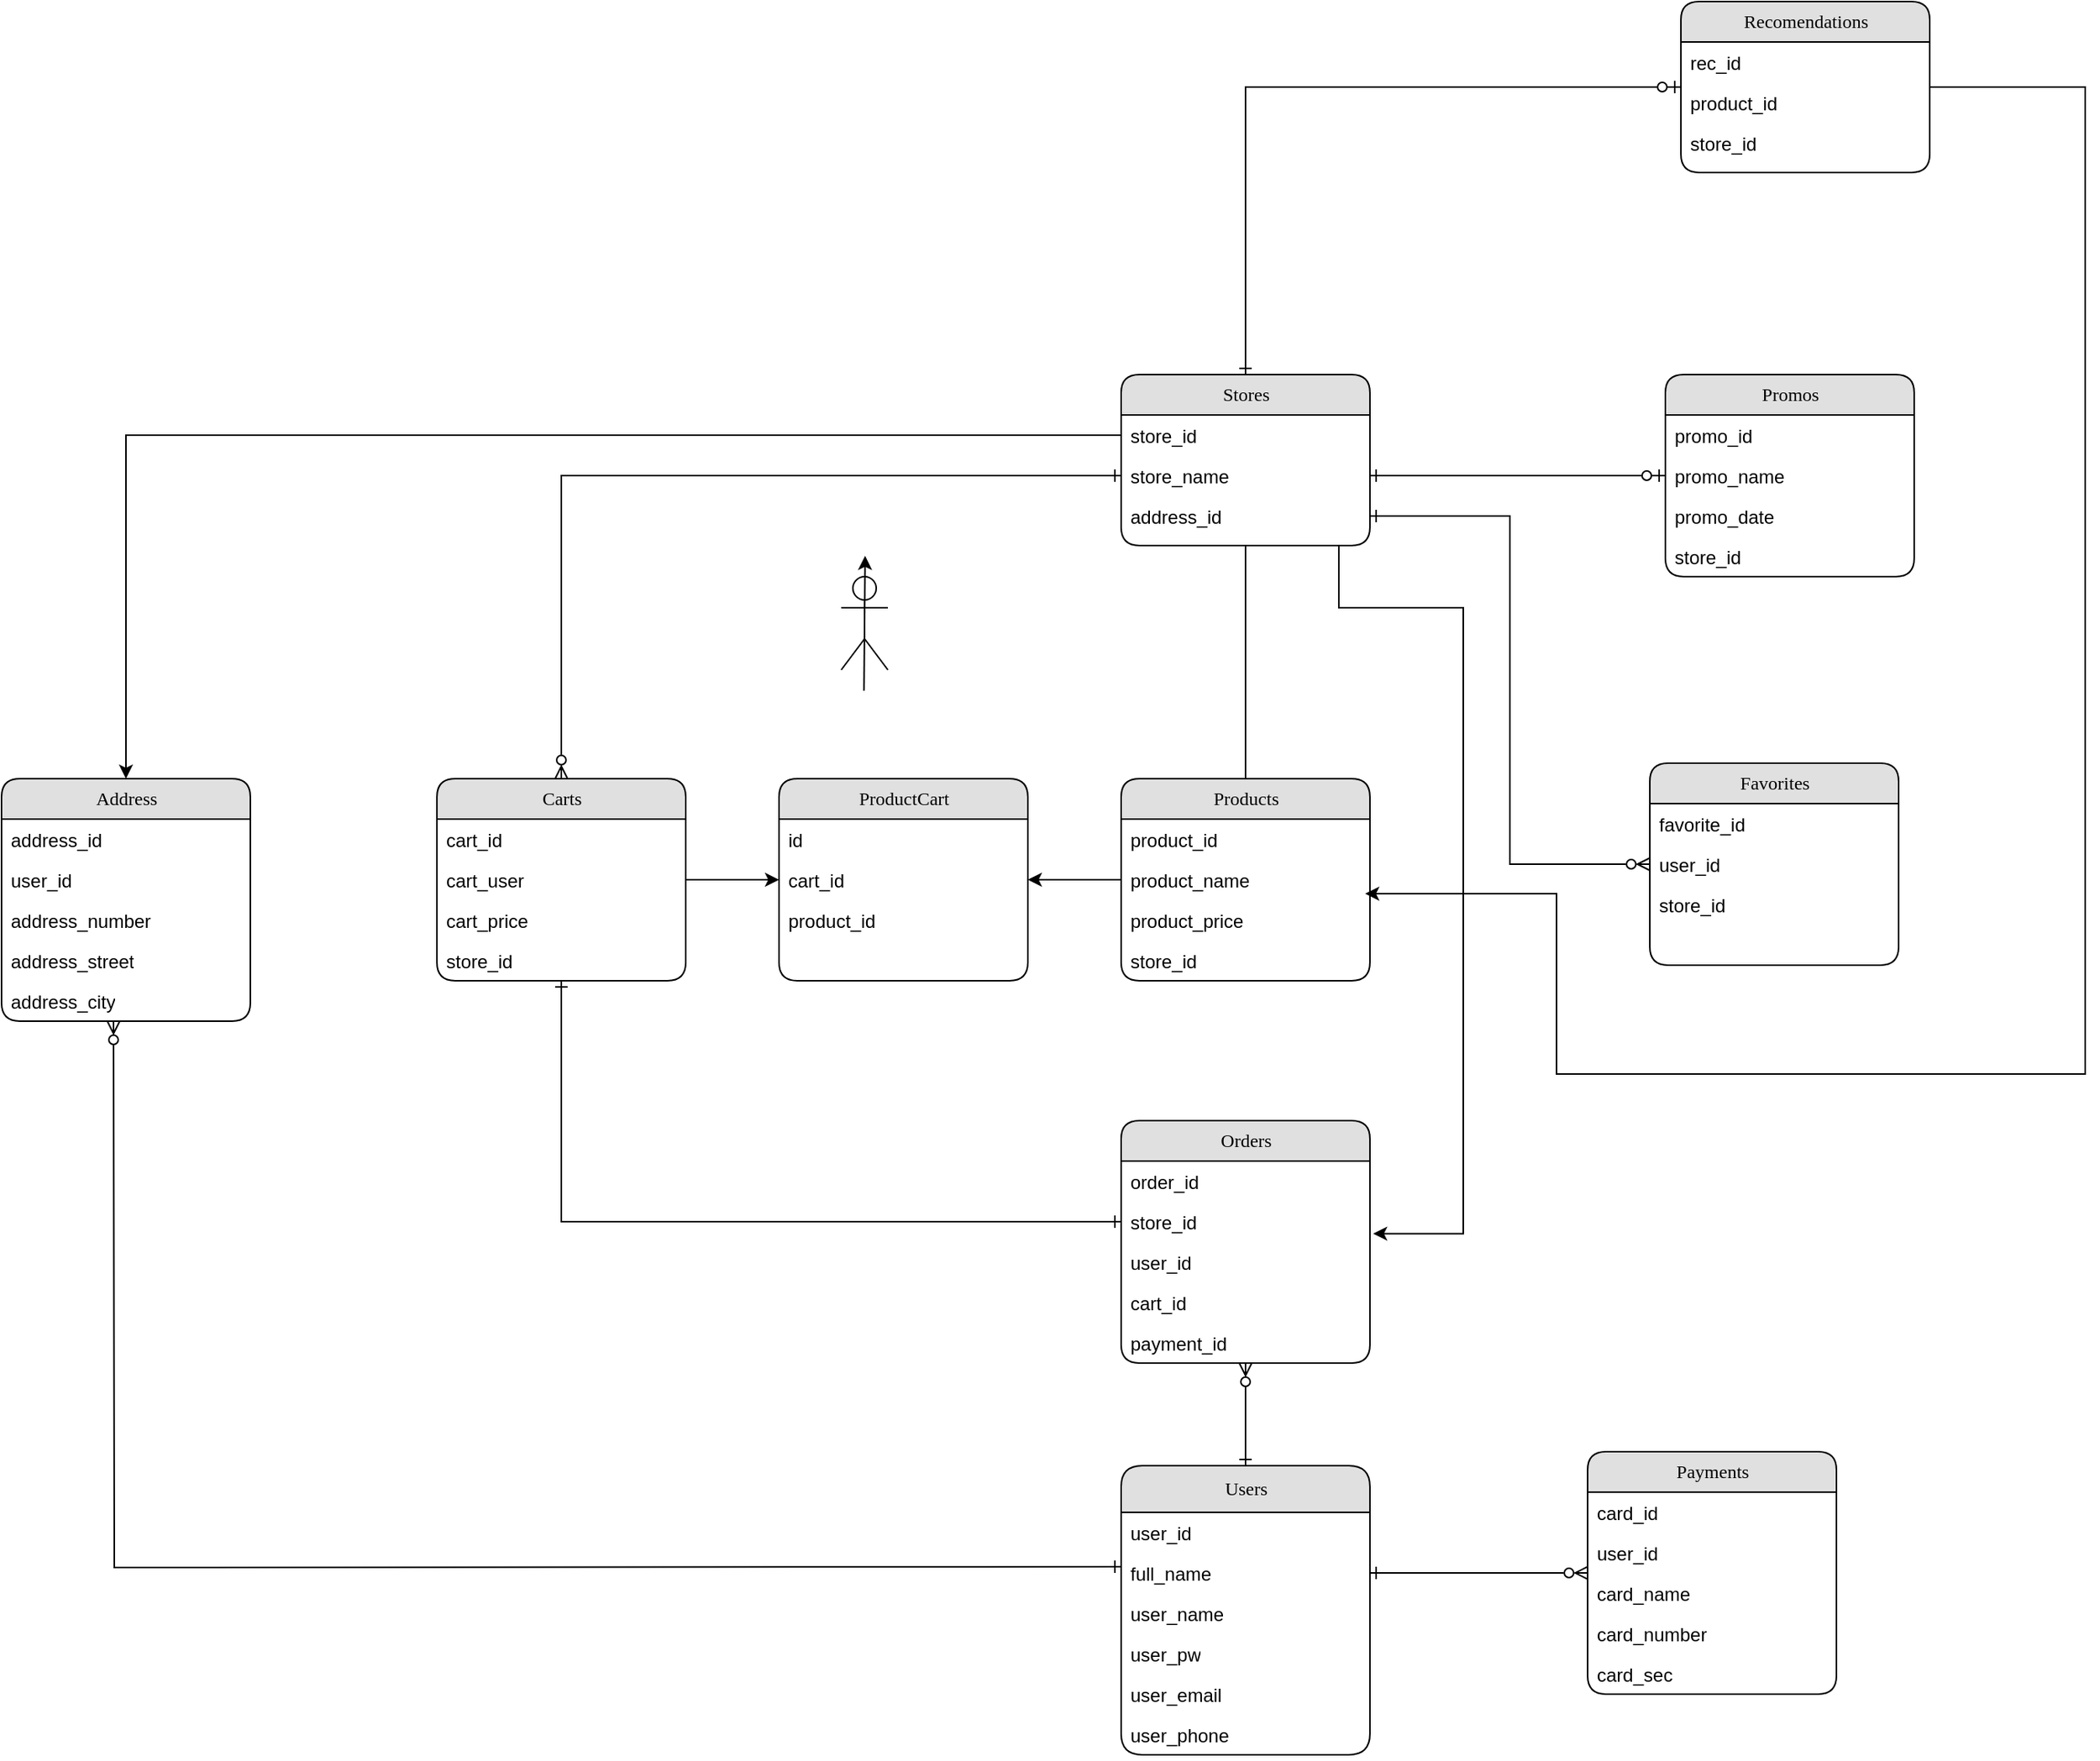<mxfile version="24.2.2" type="device">
  <diagram name="Page-1" id="b520641d-4fe3-3701-9064-5fc419738815">
    <mxGraphModel dx="1195" dy="1472" grid="1" gridSize="10" guides="1" tooltips="1" connect="1" arrows="1" fold="1" page="1" pageScale="1" pageWidth="1100" pageHeight="850" background="none" math="0" shadow="0">
      <root>
        <mxCell id="0" />
        <mxCell id="1" parent="0" />
        <mxCell id="NG-elbxsa3YwcpN-TTmp-94" style="edgeStyle=orthogonalEdgeStyle;rounded=0;orthogonalLoop=1;jettySize=auto;html=1;endArrow=ERzeroToMany;endFill=0;startArrow=ERone;startFill=0;" parent="1" source="NG-elbxsa3YwcpN-TTmp-6" target="NG-elbxsa3YwcpN-TTmp-36" edge="1">
          <mxGeometry relative="1" as="geometry" />
        </mxCell>
        <mxCell id="NG-elbxsa3YwcpN-TTmp-6" value="Users" style="swimlane;html=1;fontStyle=0;childLayout=stackLayout;horizontal=1;startSize=30;fillColor=#e0e0e0;horizontalStack=0;resizeParent=1;resizeLast=0;collapsible=1;marginBottom=0;swimlaneFillColor=#ffffff;align=center;rounded=1;shadow=0;comic=0;labelBackgroundColor=none;strokeWidth=1;fontFamily=Verdana;fontSize=12" parent="1" vertex="1">
          <mxGeometry x="830" y="792" width="160" height="186" as="geometry" />
        </mxCell>
        <mxCell id="NG-elbxsa3YwcpN-TTmp-7" value="user_id" style="text;html=1;strokeColor=none;fillColor=none;spacingLeft=4;spacingRight=4;whiteSpace=wrap;overflow=hidden;rotatable=0;points=[[0,0.5],[1,0.5]];portConstraint=eastwest;" parent="NG-elbxsa3YwcpN-TTmp-6" vertex="1">
          <mxGeometry y="30" width="160" height="26" as="geometry" />
        </mxCell>
        <mxCell id="NG-elbxsa3YwcpN-TTmp-8" value="full_name" style="text;html=1;strokeColor=none;fillColor=none;spacingLeft=4;spacingRight=4;whiteSpace=wrap;overflow=hidden;rotatable=0;points=[[0,0.5],[1,0.5]];portConstraint=eastwest;" parent="NG-elbxsa3YwcpN-TTmp-6" vertex="1">
          <mxGeometry y="56" width="160" height="26" as="geometry" />
        </mxCell>
        <mxCell id="QTdUDYWzJ6T_EHZHBYRw-10" value="user_name" style="text;html=1;strokeColor=none;fillColor=none;spacingLeft=4;spacingRight=4;whiteSpace=wrap;overflow=hidden;rotatable=0;points=[[0,0.5],[1,0.5]];portConstraint=eastwest;" vertex="1" parent="NG-elbxsa3YwcpN-TTmp-6">
          <mxGeometry y="82" width="160" height="26" as="geometry" />
        </mxCell>
        <mxCell id="NG-elbxsa3YwcpN-TTmp-64" value="user_pw" style="text;html=1;strokeColor=none;fillColor=none;spacingLeft=4;spacingRight=4;whiteSpace=wrap;overflow=hidden;rotatable=0;points=[[0,0.5],[1,0.5]];portConstraint=eastwest;" parent="NG-elbxsa3YwcpN-TTmp-6" vertex="1">
          <mxGeometry y="108" width="160" height="26" as="geometry" />
        </mxCell>
        <mxCell id="QTdUDYWzJ6T_EHZHBYRw-11" value="user_email" style="text;html=1;strokeColor=none;fillColor=none;spacingLeft=4;spacingRight=4;whiteSpace=wrap;overflow=hidden;rotatable=0;points=[[0,0.5],[1,0.5]];portConstraint=eastwest;" vertex="1" parent="NG-elbxsa3YwcpN-TTmp-6">
          <mxGeometry y="134" width="160" height="26" as="geometry" />
        </mxCell>
        <mxCell id="QTdUDYWzJ6T_EHZHBYRw-18" value="user_phone" style="text;html=1;strokeColor=none;fillColor=none;spacingLeft=4;spacingRight=4;whiteSpace=wrap;overflow=hidden;rotatable=0;points=[[0,0.5],[1,0.5]];portConstraint=eastwest;" vertex="1" parent="NG-elbxsa3YwcpN-TTmp-6">
          <mxGeometry y="160" width="160" height="26" as="geometry" />
        </mxCell>
        <mxCell id="NG-elbxsa3YwcpN-TTmp-76" style="edgeStyle=orthogonalEdgeStyle;rounded=0;orthogonalLoop=1;jettySize=auto;html=1;exitX=0.5;exitY=1;exitDx=0;exitDy=0;strokeColor=default;curved=1;endArrow=none;endFill=0;" parent="1" source="NG-elbxsa3YwcpN-TTmp-11" target="NG-elbxsa3YwcpN-TTmp-26" edge="1">
          <mxGeometry relative="1" as="geometry" />
        </mxCell>
        <mxCell id="NG-elbxsa3YwcpN-TTmp-93" style="edgeStyle=orthogonalEdgeStyle;rounded=0;orthogonalLoop=1;jettySize=auto;html=1;entryX=1.013;entryY=-0.204;entryDx=0;entryDy=0;entryPerimeter=0;" parent="1" target="NG-elbxsa3YwcpN-TTmp-39" edge="1">
          <mxGeometry relative="1" as="geometry">
            <Array as="points">
              <mxPoint x="970" y="240" />
              <mxPoint x="1050" y="240" />
              <mxPoint x="1050" y="643" />
            </Array>
            <mxPoint x="970" y="200" as="sourcePoint" />
          </mxGeometry>
        </mxCell>
        <mxCell id="NG-elbxsa3YwcpN-TTmp-11" value="Stores" style="swimlane;html=1;fontStyle=0;childLayout=stackLayout;horizontal=1;startSize=26;fillColor=#e0e0e0;horizontalStack=0;resizeParent=1;resizeLast=0;collapsible=1;marginBottom=0;swimlaneFillColor=#ffffff;align=center;rounded=1;shadow=0;comic=0;labelBackgroundColor=none;strokeWidth=1;fontFamily=Verdana;fontSize=12" parent="1" vertex="1">
          <mxGeometry x="830" y="90" width="160" height="110" as="geometry" />
        </mxCell>
        <mxCell id="NG-elbxsa3YwcpN-TTmp-13" value="store_id" style="text;html=1;strokeColor=none;fillColor=none;spacingLeft=4;spacingRight=4;whiteSpace=wrap;overflow=hidden;rotatable=0;points=[[0,0.5],[1,0.5]];portConstraint=eastwest;" parent="NG-elbxsa3YwcpN-TTmp-11" vertex="1">
          <mxGeometry y="26" width="160" height="26" as="geometry" />
        </mxCell>
        <mxCell id="NG-elbxsa3YwcpN-TTmp-14" value="store_name" style="text;html=1;strokeColor=none;fillColor=none;spacingLeft=4;spacingRight=4;whiteSpace=wrap;overflow=hidden;rotatable=0;points=[[0,0.5],[1,0.5]];portConstraint=eastwest;" parent="NG-elbxsa3YwcpN-TTmp-11" vertex="1">
          <mxGeometry y="52" width="160" height="26" as="geometry" />
        </mxCell>
        <mxCell id="NG-elbxsa3YwcpN-TTmp-15" value="address_id" style="text;html=1;strokeColor=none;fillColor=none;spacingLeft=4;spacingRight=4;whiteSpace=wrap;overflow=hidden;rotatable=0;points=[[0,0.5],[1,0.5]];portConstraint=eastwest;" parent="NG-elbxsa3YwcpN-TTmp-11" vertex="1">
          <mxGeometry y="78" width="160" height="26" as="geometry" />
        </mxCell>
        <mxCell id="NG-elbxsa3YwcpN-TTmp-16" value="&lt;div&gt;Address&lt;/div&gt;" style="swimlane;html=1;fontStyle=0;childLayout=stackLayout;horizontal=1;startSize=26;fillColor=#e0e0e0;horizontalStack=0;resizeParent=1;resizeLast=0;collapsible=1;marginBottom=0;swimlaneFillColor=#ffffff;align=center;rounded=1;shadow=0;comic=0;labelBackgroundColor=none;strokeWidth=1;fontFamily=Verdana;fontSize=12" parent="1" vertex="1">
          <mxGeometry x="110" y="350" width="160" height="156" as="geometry" />
        </mxCell>
        <mxCell id="NG-elbxsa3YwcpN-TTmp-62" value="address_id" style="text;html=1;strokeColor=none;fillColor=none;spacingLeft=4;spacingRight=4;whiteSpace=wrap;overflow=hidden;rotatable=0;points=[[0,0.5],[1,0.5]];portConstraint=eastwest;" parent="NG-elbxsa3YwcpN-TTmp-16" vertex="1">
          <mxGeometry y="26" width="160" height="26" as="geometry" />
        </mxCell>
        <mxCell id="NG-elbxsa3YwcpN-TTmp-19" value="user_id" style="text;html=1;strokeColor=none;fillColor=none;spacingLeft=4;spacingRight=4;whiteSpace=wrap;overflow=hidden;rotatable=0;points=[[0,0.5],[1,0.5]];portConstraint=eastwest;" parent="NG-elbxsa3YwcpN-TTmp-16" vertex="1">
          <mxGeometry y="52" width="160" height="26" as="geometry" />
        </mxCell>
        <mxCell id="NG-elbxsa3YwcpN-TTmp-20" value="address_number" style="text;html=1;strokeColor=none;fillColor=none;spacingLeft=4;spacingRight=4;whiteSpace=wrap;overflow=hidden;rotatable=0;points=[[0,0.5],[1,0.5]];portConstraint=eastwest;" parent="NG-elbxsa3YwcpN-TTmp-16" vertex="1">
          <mxGeometry y="78" width="160" height="26" as="geometry" />
        </mxCell>
        <mxCell id="NG-elbxsa3YwcpN-TTmp-17" value="address_street" style="text;html=1;strokeColor=none;fillColor=none;spacingLeft=4;spacingRight=4;whiteSpace=wrap;overflow=hidden;rotatable=0;points=[[0,0.5],[1,0.5]];portConstraint=eastwest;" parent="NG-elbxsa3YwcpN-TTmp-16" vertex="1">
          <mxGeometry y="104" width="160" height="26" as="geometry" />
        </mxCell>
        <mxCell id="QTdUDYWzJ6T_EHZHBYRw-2" value="address_city" style="text;html=1;strokeColor=none;fillColor=none;spacingLeft=4;spacingRight=4;whiteSpace=wrap;overflow=hidden;rotatable=0;points=[[0,0.5],[1,0.5]];portConstraint=eastwest;" vertex="1" parent="NG-elbxsa3YwcpN-TTmp-16">
          <mxGeometry y="130" width="160" height="26" as="geometry" />
        </mxCell>
        <mxCell id="NG-elbxsa3YwcpN-TTmp-21" value="&lt;div&gt;Payments&lt;/div&gt;" style="swimlane;html=1;fontStyle=0;childLayout=stackLayout;horizontal=1;startSize=26;fillColor=#e0e0e0;horizontalStack=0;resizeParent=1;resizeLast=0;collapsible=1;marginBottom=0;swimlaneFillColor=#ffffff;align=center;rounded=1;shadow=0;comic=0;labelBackgroundColor=none;strokeWidth=1;fontFamily=Verdana;fontSize=12" parent="1" vertex="1">
          <mxGeometry x="1130" y="783" width="160" height="156" as="geometry" />
        </mxCell>
        <mxCell id="NG-elbxsa3YwcpN-TTmp-22" value="card_id" style="text;html=1;strokeColor=none;fillColor=none;spacingLeft=4;spacingRight=4;whiteSpace=wrap;overflow=hidden;rotatable=0;points=[[0,0.5],[1,0.5]];portConstraint=eastwest;" parent="NG-elbxsa3YwcpN-TTmp-21" vertex="1">
          <mxGeometry y="26" width="160" height="26" as="geometry" />
        </mxCell>
        <mxCell id="QTdUDYWzJ6T_EHZHBYRw-3" value="user_id" style="text;html=1;strokeColor=none;fillColor=none;spacingLeft=4;spacingRight=4;whiteSpace=wrap;overflow=hidden;rotatable=0;points=[[0,0.5],[1,0.5]];portConstraint=eastwest;" vertex="1" parent="NG-elbxsa3YwcpN-TTmp-21">
          <mxGeometry y="52" width="160" height="26" as="geometry" />
        </mxCell>
        <mxCell id="NG-elbxsa3YwcpN-TTmp-23" value="card_name" style="text;html=1;strokeColor=none;fillColor=none;spacingLeft=4;spacingRight=4;whiteSpace=wrap;overflow=hidden;rotatable=0;points=[[0,0.5],[1,0.5]];portConstraint=eastwest;" parent="NG-elbxsa3YwcpN-TTmp-21" vertex="1">
          <mxGeometry y="78" width="160" height="26" as="geometry" />
        </mxCell>
        <mxCell id="NG-elbxsa3YwcpN-TTmp-24" value="card_number" style="text;html=1;strokeColor=none;fillColor=none;spacingLeft=4;spacingRight=4;whiteSpace=wrap;overflow=hidden;rotatable=0;points=[[0,0.5],[1,0.5]];portConstraint=eastwest;" parent="NG-elbxsa3YwcpN-TTmp-21" vertex="1">
          <mxGeometry y="104" width="160" height="26" as="geometry" />
        </mxCell>
        <mxCell id="NG-elbxsa3YwcpN-TTmp-25" value="card_sec" style="text;html=1;strokeColor=none;fillColor=none;spacingLeft=4;spacingRight=4;whiteSpace=wrap;overflow=hidden;rotatable=0;points=[[0,0.5],[1,0.5]];portConstraint=eastwest;" parent="NG-elbxsa3YwcpN-TTmp-21" vertex="1">
          <mxGeometry y="130" width="160" height="26" as="geometry" />
        </mxCell>
        <mxCell id="NG-elbxsa3YwcpN-TTmp-26" value="Products" style="swimlane;html=1;fontStyle=0;childLayout=stackLayout;horizontal=1;startSize=26;fillColor=#e0e0e0;horizontalStack=0;resizeParent=1;resizeLast=0;collapsible=1;marginBottom=0;swimlaneFillColor=#ffffff;align=center;rounded=1;shadow=0;comic=0;labelBackgroundColor=none;strokeWidth=1;fontFamily=Verdana;fontSize=12" parent="1" vertex="1">
          <mxGeometry x="830" y="350" width="160" height="130" as="geometry" />
        </mxCell>
        <mxCell id="NG-elbxsa3YwcpN-TTmp-27" value="product_id" style="text;html=1;strokeColor=none;fillColor=none;spacingLeft=4;spacingRight=4;whiteSpace=wrap;overflow=hidden;rotatable=0;points=[[0,0.5],[1,0.5]];portConstraint=eastwest;" parent="NG-elbxsa3YwcpN-TTmp-26" vertex="1">
          <mxGeometry y="26" width="160" height="26" as="geometry" />
        </mxCell>
        <mxCell id="NG-elbxsa3YwcpN-TTmp-28" value="product_name" style="text;html=1;strokeColor=none;fillColor=none;spacingLeft=4;spacingRight=4;whiteSpace=wrap;overflow=hidden;rotatable=0;points=[[0,0.5],[1,0.5]];portConstraint=eastwest;" parent="NG-elbxsa3YwcpN-TTmp-26" vertex="1">
          <mxGeometry y="52" width="160" height="26" as="geometry" />
        </mxCell>
        <mxCell id="NG-elbxsa3YwcpN-TTmp-29" value="product_price" style="text;html=1;strokeColor=none;fillColor=none;spacingLeft=4;spacingRight=4;whiteSpace=wrap;overflow=hidden;rotatable=0;points=[[0,0.5],[1,0.5]];portConstraint=eastwest;" parent="NG-elbxsa3YwcpN-TTmp-26" vertex="1">
          <mxGeometry y="78" width="160" height="26" as="geometry" />
        </mxCell>
        <mxCell id="NG-elbxsa3YwcpN-TTmp-71" value="store_id" style="text;html=1;strokeColor=none;fillColor=none;spacingLeft=4;spacingRight=4;whiteSpace=wrap;overflow=hidden;rotatable=0;points=[[0,0.5],[1,0.5]];portConstraint=eastwest;" parent="NG-elbxsa3YwcpN-TTmp-26" vertex="1">
          <mxGeometry y="104" width="160" height="26" as="geometry" />
        </mxCell>
        <mxCell id="NG-elbxsa3YwcpN-TTmp-31" value="Carts" style="swimlane;html=1;fontStyle=0;childLayout=stackLayout;horizontal=1;startSize=26;fillColor=#e0e0e0;horizontalStack=0;resizeParent=1;resizeLast=0;collapsible=1;marginBottom=0;swimlaneFillColor=#ffffff;align=center;rounded=1;shadow=0;comic=0;labelBackgroundColor=none;strokeWidth=1;fontFamily=Verdana;fontSize=12" parent="1" vertex="1">
          <mxGeometry x="390" y="350" width="160" height="130" as="geometry" />
        </mxCell>
        <mxCell id="NG-elbxsa3YwcpN-TTmp-32" value="cart_id" style="text;html=1;strokeColor=none;fillColor=none;spacingLeft=4;spacingRight=4;whiteSpace=wrap;overflow=hidden;rotatable=0;points=[[0,0.5],[1,0.5]];portConstraint=eastwest;" parent="NG-elbxsa3YwcpN-TTmp-31" vertex="1">
          <mxGeometry y="26" width="160" height="26" as="geometry" />
        </mxCell>
        <mxCell id="NG-elbxsa3YwcpN-TTmp-33" value="cart_user" style="text;html=1;strokeColor=none;fillColor=none;spacingLeft=4;spacingRight=4;whiteSpace=wrap;overflow=hidden;rotatable=0;points=[[0,0.5],[1,0.5]];portConstraint=eastwest;" parent="NG-elbxsa3YwcpN-TTmp-31" vertex="1">
          <mxGeometry y="52" width="160" height="26" as="geometry" />
        </mxCell>
        <mxCell id="NG-elbxsa3YwcpN-TTmp-34" value="cart_price" style="text;html=1;strokeColor=none;fillColor=none;spacingLeft=4;spacingRight=4;whiteSpace=wrap;overflow=hidden;rotatable=0;points=[[0,0.5],[1,0.5]];portConstraint=eastwest;" parent="NG-elbxsa3YwcpN-TTmp-31" vertex="1">
          <mxGeometry y="78" width="160" height="26" as="geometry" />
        </mxCell>
        <mxCell id="NG-elbxsa3YwcpN-TTmp-72" value="store_id" style="text;html=1;strokeColor=none;fillColor=none;spacingLeft=4;spacingRight=4;whiteSpace=wrap;overflow=hidden;rotatable=0;points=[[0,0.5],[1,0.5]];portConstraint=eastwest;" parent="NG-elbxsa3YwcpN-TTmp-31" vertex="1">
          <mxGeometry y="104" width="160" height="26" as="geometry" />
        </mxCell>
        <mxCell id="NG-elbxsa3YwcpN-TTmp-36" value="Orders" style="swimlane;html=1;fontStyle=0;childLayout=stackLayout;horizontal=1;startSize=26;fillColor=#e0e0e0;horizontalStack=0;resizeParent=1;resizeLast=0;collapsible=1;marginBottom=0;swimlaneFillColor=#ffffff;align=center;rounded=1;shadow=0;comic=0;labelBackgroundColor=none;strokeWidth=1;fontFamily=Verdana;fontSize=12" parent="1" vertex="1">
          <mxGeometry x="830" y="570" width="160" height="156" as="geometry" />
        </mxCell>
        <mxCell id="NG-elbxsa3YwcpN-TTmp-37" value="order_id" style="text;html=1;strokeColor=none;fillColor=none;spacingLeft=4;spacingRight=4;whiteSpace=wrap;overflow=hidden;rotatable=0;points=[[0,0.5],[1,0.5]];portConstraint=eastwest;" parent="NG-elbxsa3YwcpN-TTmp-36" vertex="1">
          <mxGeometry y="26" width="160" height="26" as="geometry" />
        </mxCell>
        <mxCell id="NG-elbxsa3YwcpN-TTmp-38" value="store_id" style="text;html=1;strokeColor=none;fillColor=none;spacingLeft=4;spacingRight=4;whiteSpace=wrap;overflow=hidden;rotatable=0;points=[[0,0.5],[1,0.5]];portConstraint=eastwest;" parent="NG-elbxsa3YwcpN-TTmp-36" vertex="1">
          <mxGeometry y="52" width="160" height="26" as="geometry" />
        </mxCell>
        <mxCell id="NG-elbxsa3YwcpN-TTmp-39" value="user_id" style="text;html=1;strokeColor=none;fillColor=none;spacingLeft=4;spacingRight=4;whiteSpace=wrap;overflow=hidden;rotatable=0;points=[[0,0.5],[1,0.5]];portConstraint=eastwest;" parent="NG-elbxsa3YwcpN-TTmp-36" vertex="1">
          <mxGeometry y="78" width="160" height="26" as="geometry" />
        </mxCell>
        <mxCell id="NG-elbxsa3YwcpN-TTmp-65" value="cart_id&lt;div&gt;&lt;br&gt;&lt;/div&gt;" style="text;html=1;strokeColor=none;fillColor=none;spacingLeft=4;spacingRight=4;whiteSpace=wrap;overflow=hidden;rotatable=0;points=[[0,0.5],[1,0.5]];portConstraint=eastwest;" parent="NG-elbxsa3YwcpN-TTmp-36" vertex="1">
          <mxGeometry y="104" width="160" height="26" as="geometry" />
        </mxCell>
        <mxCell id="NG-elbxsa3YwcpN-TTmp-95" value="payment_id" style="text;html=1;strokeColor=none;fillColor=none;spacingLeft=4;spacingRight=4;whiteSpace=wrap;overflow=hidden;rotatable=0;points=[[0,0.5],[1,0.5]];portConstraint=eastwest;" parent="NG-elbxsa3YwcpN-TTmp-36" vertex="1">
          <mxGeometry y="130" width="160" height="26" as="geometry" />
        </mxCell>
        <mxCell id="NG-elbxsa3YwcpN-TTmp-41" value="Favorites" style="swimlane;html=1;fontStyle=0;childLayout=stackLayout;horizontal=1;startSize=26;fillColor=#e0e0e0;horizontalStack=0;resizeParent=1;resizeLast=0;collapsible=1;marginBottom=0;swimlaneFillColor=#ffffff;align=center;rounded=1;shadow=0;comic=0;labelBackgroundColor=none;strokeWidth=1;fontFamily=Verdana;fontSize=12" parent="1" vertex="1">
          <mxGeometry x="1170" y="340" width="160" height="130" as="geometry" />
        </mxCell>
        <mxCell id="NG-elbxsa3YwcpN-TTmp-42" value="favorite_id" style="text;html=1;strokeColor=none;fillColor=none;spacingLeft=4;spacingRight=4;whiteSpace=wrap;overflow=hidden;rotatable=0;points=[[0,0.5],[1,0.5]];portConstraint=eastwest;" parent="NG-elbxsa3YwcpN-TTmp-41" vertex="1">
          <mxGeometry y="26" width="160" height="26" as="geometry" />
        </mxCell>
        <mxCell id="NG-elbxsa3YwcpN-TTmp-43" value="user_id" style="text;html=1;strokeColor=none;fillColor=none;spacingLeft=4;spacingRight=4;whiteSpace=wrap;overflow=hidden;rotatable=0;points=[[0,0.5],[1,0.5]];portConstraint=eastwest;" parent="NG-elbxsa3YwcpN-TTmp-41" vertex="1">
          <mxGeometry y="52" width="160" height="26" as="geometry" />
        </mxCell>
        <mxCell id="NG-elbxsa3YwcpN-TTmp-97" value="store_id" style="text;html=1;strokeColor=none;fillColor=none;spacingLeft=4;spacingRight=4;whiteSpace=wrap;overflow=hidden;rotatable=0;points=[[0,0.5],[1,0.5]];portConstraint=eastwest;" parent="NG-elbxsa3YwcpN-TTmp-41" vertex="1">
          <mxGeometry y="78" width="160" height="26" as="geometry" />
        </mxCell>
        <mxCell id="NG-elbxsa3YwcpN-TTmp-96" style="edgeStyle=orthogonalEdgeStyle;rounded=0;orthogonalLoop=1;jettySize=auto;html=1;endArrow=ERone;endFill=0;startArrow=ERzeroToOne;startFill=0;" parent="1" source="NG-elbxsa3YwcpN-TTmp-51" target="NG-elbxsa3YwcpN-TTmp-11" edge="1">
          <mxGeometry relative="1" as="geometry" />
        </mxCell>
        <mxCell id="NG-elbxsa3YwcpN-TTmp-51" value="Recomendations" style="swimlane;html=1;fontStyle=0;childLayout=stackLayout;horizontal=1;startSize=26;fillColor=#e0e0e0;horizontalStack=0;resizeParent=1;resizeLast=0;collapsible=1;marginBottom=0;swimlaneFillColor=#ffffff;align=center;rounded=1;shadow=0;comic=0;labelBackgroundColor=none;strokeWidth=1;fontFamily=Verdana;fontSize=12" parent="1" vertex="1">
          <mxGeometry x="1190" y="-150" width="160" height="110" as="geometry" />
        </mxCell>
        <mxCell id="NG-elbxsa3YwcpN-TTmp-52" value="rec_id" style="text;html=1;strokeColor=none;fillColor=none;spacingLeft=4;spacingRight=4;whiteSpace=wrap;overflow=hidden;rotatable=0;points=[[0,0.5],[1,0.5]];portConstraint=eastwest;" parent="NG-elbxsa3YwcpN-TTmp-51" vertex="1">
          <mxGeometry y="26" width="160" height="26" as="geometry" />
        </mxCell>
        <mxCell id="NG-elbxsa3YwcpN-TTmp-53" value="product_id" style="text;html=1;strokeColor=none;fillColor=none;spacingLeft=4;spacingRight=4;whiteSpace=wrap;overflow=hidden;rotatable=0;points=[[0,0.5],[1,0.5]];portConstraint=eastwest;" parent="NG-elbxsa3YwcpN-TTmp-51" vertex="1">
          <mxGeometry y="52" width="160" height="26" as="geometry" />
        </mxCell>
        <mxCell id="NG-elbxsa3YwcpN-TTmp-54" value="store_id" style="text;html=1;strokeColor=none;fillColor=none;spacingLeft=4;spacingRight=4;whiteSpace=wrap;overflow=hidden;rotatable=0;points=[[0,0.5],[1,0.5]];portConstraint=eastwest;" parent="NG-elbxsa3YwcpN-TTmp-51" vertex="1">
          <mxGeometry y="78" width="160" height="26" as="geometry" />
        </mxCell>
        <mxCell id="NG-elbxsa3YwcpN-TTmp-56" value="Promos" style="swimlane;html=1;fontStyle=0;childLayout=stackLayout;horizontal=1;startSize=26;fillColor=#e0e0e0;horizontalStack=0;resizeParent=1;resizeLast=0;collapsible=1;marginBottom=0;swimlaneFillColor=#ffffff;align=center;rounded=1;shadow=0;comic=0;labelBackgroundColor=none;strokeWidth=1;fontFamily=Verdana;fontSize=12" parent="1" vertex="1">
          <mxGeometry x="1180" y="90" width="160" height="130" as="geometry" />
        </mxCell>
        <mxCell id="NG-elbxsa3YwcpN-TTmp-57" value="promo_id" style="text;html=1;strokeColor=none;fillColor=none;spacingLeft=4;spacingRight=4;whiteSpace=wrap;overflow=hidden;rotatable=0;points=[[0,0.5],[1,0.5]];portConstraint=eastwest;" parent="NG-elbxsa3YwcpN-TTmp-56" vertex="1">
          <mxGeometry y="26" width="160" height="26" as="geometry" />
        </mxCell>
        <mxCell id="NG-elbxsa3YwcpN-TTmp-58" value="promo_name" style="text;html=1;strokeColor=none;fillColor=none;spacingLeft=4;spacingRight=4;whiteSpace=wrap;overflow=hidden;rotatable=0;points=[[0,0.5],[1,0.5]];portConstraint=eastwest;" parent="NG-elbxsa3YwcpN-TTmp-56" vertex="1">
          <mxGeometry y="52" width="160" height="26" as="geometry" />
        </mxCell>
        <mxCell id="NG-elbxsa3YwcpN-TTmp-59" value="promo_date" style="text;html=1;strokeColor=none;fillColor=none;spacingLeft=4;spacingRight=4;whiteSpace=wrap;overflow=hidden;rotatable=0;points=[[0,0.5],[1,0.5]];portConstraint=eastwest;" parent="NG-elbxsa3YwcpN-TTmp-56" vertex="1">
          <mxGeometry y="78" width="160" height="26" as="geometry" />
        </mxCell>
        <mxCell id="NG-elbxsa3YwcpN-TTmp-78" value="store_id" style="text;html=1;strokeColor=none;fillColor=none;spacingLeft=4;spacingRight=4;whiteSpace=wrap;overflow=hidden;rotatable=0;points=[[0,0.5],[1,0.5]];portConstraint=eastwest;" parent="NG-elbxsa3YwcpN-TTmp-56" vertex="1">
          <mxGeometry y="104" width="160" height="26" as="geometry" />
        </mxCell>
        <mxCell id="NG-elbxsa3YwcpN-TTmp-77" style="edgeStyle=orthogonalEdgeStyle;rounded=0;orthogonalLoop=1;jettySize=auto;html=1;exitX=0;exitY=0.5;exitDx=0;exitDy=0;endArrow=ERzeroToMany;endFill=0;startArrow=ERone;startFill=0;" parent="1" source="NG-elbxsa3YwcpN-TTmp-14" target="NG-elbxsa3YwcpN-TTmp-31" edge="1">
          <mxGeometry relative="1" as="geometry" />
        </mxCell>
        <mxCell id="NG-elbxsa3YwcpN-TTmp-79" value="ProductCart" style="swimlane;html=1;fontStyle=0;childLayout=stackLayout;horizontal=1;startSize=26;fillColor=#e0e0e0;horizontalStack=0;resizeParent=1;resizeLast=0;collapsible=1;marginBottom=0;swimlaneFillColor=#ffffff;align=center;rounded=1;shadow=0;comic=0;labelBackgroundColor=none;strokeWidth=1;fontFamily=Verdana;fontSize=12" parent="1" vertex="1">
          <mxGeometry x="610" y="350" width="160" height="130" as="geometry" />
        </mxCell>
        <mxCell id="QTdUDYWzJ6T_EHZHBYRw-4" value="id&lt;div&gt;&lt;br&gt;&lt;/div&gt;" style="text;html=1;strokeColor=none;fillColor=none;spacingLeft=4;spacingRight=4;whiteSpace=wrap;overflow=hidden;rotatable=0;points=[[0,0.5],[1,0.5]];portConstraint=eastwest;" vertex="1" parent="NG-elbxsa3YwcpN-TTmp-79">
          <mxGeometry y="26" width="160" height="26" as="geometry" />
        </mxCell>
        <mxCell id="NG-elbxsa3YwcpN-TTmp-80" value="cart_id" style="text;html=1;strokeColor=none;fillColor=none;spacingLeft=4;spacingRight=4;whiteSpace=wrap;overflow=hidden;rotatable=0;points=[[0,0.5],[1,0.5]];portConstraint=eastwest;" parent="NG-elbxsa3YwcpN-TTmp-79" vertex="1">
          <mxGeometry y="52" width="160" height="26" as="geometry" />
        </mxCell>
        <mxCell id="NG-elbxsa3YwcpN-TTmp-82" value="product_id" style="text;html=1;strokeColor=none;fillColor=none;spacingLeft=4;spacingRight=4;whiteSpace=wrap;overflow=hidden;rotatable=0;points=[[0,0.5],[1,0.5]];portConstraint=eastwest;" parent="NG-elbxsa3YwcpN-TTmp-79" vertex="1">
          <mxGeometry y="78" width="160" height="26" as="geometry" />
        </mxCell>
        <mxCell id="NG-elbxsa3YwcpN-TTmp-84" style="edgeStyle=orthogonalEdgeStyle;rounded=0;orthogonalLoop=1;jettySize=auto;html=1;exitX=0;exitY=0.5;exitDx=0;exitDy=0;entryX=1;entryY=0.5;entryDx=0;entryDy=0;" parent="1" source="NG-elbxsa3YwcpN-TTmp-28" edge="1">
          <mxGeometry relative="1" as="geometry">
            <mxPoint x="770" y="415" as="targetPoint" />
          </mxGeometry>
        </mxCell>
        <mxCell id="NG-elbxsa3YwcpN-TTmp-85" style="edgeStyle=orthogonalEdgeStyle;rounded=0;orthogonalLoop=1;jettySize=auto;html=1;exitX=1;exitY=0.5;exitDx=0;exitDy=0;entryX=0;entryY=0.5;entryDx=0;entryDy=0;" parent="1" source="NG-elbxsa3YwcpN-TTmp-33" edge="1">
          <mxGeometry relative="1" as="geometry">
            <mxPoint x="610" y="415" as="targetPoint" />
          </mxGeometry>
        </mxCell>
        <mxCell id="NG-elbxsa3YwcpN-TTmp-86" style="edgeStyle=orthogonalEdgeStyle;rounded=0;orthogonalLoop=1;jettySize=auto;html=1;exitX=0;exitY=0.5;exitDx=0;exitDy=0;" parent="1" source="NG-elbxsa3YwcpN-TTmp-13" target="NG-elbxsa3YwcpN-TTmp-16" edge="1">
          <mxGeometry relative="1" as="geometry" />
        </mxCell>
        <mxCell id="NG-elbxsa3YwcpN-TTmp-87" style="edgeStyle=orthogonalEdgeStyle;rounded=0;orthogonalLoop=1;jettySize=auto;html=1;endArrow=ERzeroToMany;endFill=0;startArrow=ERone;startFill=0;" parent="1" edge="1">
          <mxGeometry relative="1" as="geometry">
            <mxPoint x="830" y="857" as="sourcePoint" />
            <mxPoint x="182" y="506" as="targetPoint" />
          </mxGeometry>
        </mxCell>
        <mxCell id="NG-elbxsa3YwcpN-TTmp-88" style="edgeStyle=orthogonalEdgeStyle;rounded=0;orthogonalLoop=1;jettySize=auto;html=1;exitX=0;exitY=0.5;exitDx=0;exitDy=0;entryX=1;entryY=0.5;entryDx=0;entryDy=0;endArrow=ERone;endFill=0;startArrow=ERzeroToOne;startFill=0;" parent="1" source="NG-elbxsa3YwcpN-TTmp-58" target="NG-elbxsa3YwcpN-TTmp-14" edge="1">
          <mxGeometry relative="1" as="geometry" />
        </mxCell>
        <mxCell id="NG-elbxsa3YwcpN-TTmp-90" style="edgeStyle=orthogonalEdgeStyle;rounded=0;orthogonalLoop=1;jettySize=auto;html=1;exitX=1;exitY=0.5;exitDx=0;exitDy=0;entryX=0;entryY=0.5;entryDx=0;entryDy=0;endArrow=ERzeroToMany;endFill=0;startArrow=ERone;startFill=0;" parent="1" source="NG-elbxsa3YwcpN-TTmp-15" target="NG-elbxsa3YwcpN-TTmp-43" edge="1">
          <mxGeometry relative="1" as="geometry" />
        </mxCell>
        <mxCell id="NG-elbxsa3YwcpN-TTmp-91" style="edgeStyle=orthogonalEdgeStyle;rounded=0;orthogonalLoop=1;jettySize=auto;html=1;endArrow=ERzeroToMany;endFill=0;startArrow=ERone;startFill=0;" parent="1" source="NG-elbxsa3YwcpN-TTmp-8" target="NG-elbxsa3YwcpN-TTmp-21" edge="1">
          <mxGeometry relative="1" as="geometry" />
        </mxCell>
        <mxCell id="NG-elbxsa3YwcpN-TTmp-92" style="edgeStyle=orthogonalEdgeStyle;rounded=0;orthogonalLoop=1;jettySize=auto;html=1;endArrow=ERone;endFill=0;startArrow=ERone;startFill=0;" parent="1" source="NG-elbxsa3YwcpN-TTmp-38" target="NG-elbxsa3YwcpN-TTmp-31" edge="1">
          <mxGeometry relative="1" as="geometry" />
        </mxCell>
        <mxCell id="QTdUDYWzJ6T_EHZHBYRw-1" style="edgeStyle=orthogonalEdgeStyle;rounded=0;orthogonalLoop=1;jettySize=auto;html=1;entryX=0.981;entryY=-0.154;entryDx=0;entryDy=0;entryPerimeter=0;" edge="1" parent="1" source="NG-elbxsa3YwcpN-TTmp-51" target="NG-elbxsa3YwcpN-TTmp-29">
          <mxGeometry relative="1" as="geometry">
            <Array as="points">
              <mxPoint x="1450" y="-95" />
              <mxPoint x="1450" y="540" />
              <mxPoint x="1110" y="540" />
              <mxPoint x="1110" y="424" />
            </Array>
          </mxGeometry>
        </mxCell>
        <mxCell id="QTdUDYWzJ6T_EHZHBYRw-5" value="" style="shape=umlActor;verticalLabelPosition=bottom;verticalAlign=top;html=1;outlineConnect=0;" vertex="1" parent="1">
          <mxGeometry x="650" y="220" width="30" height="60" as="geometry" />
        </mxCell>
        <mxCell id="QTdUDYWzJ6T_EHZHBYRw-6" value="" style="endArrow=classic;html=1;rounded=0;exitX=0.183;exitY=-0.025;exitDx=0;exitDy=0;exitPerimeter=0;" edge="1" parent="1">
          <mxGeometry relative="1" as="geometry">
            <mxPoint x="664.64" y="293.38" as="sourcePoint" />
            <mxPoint x="665.36" y="206.63" as="targetPoint" />
          </mxGeometry>
        </mxCell>
      </root>
    </mxGraphModel>
  </diagram>
</mxfile>

